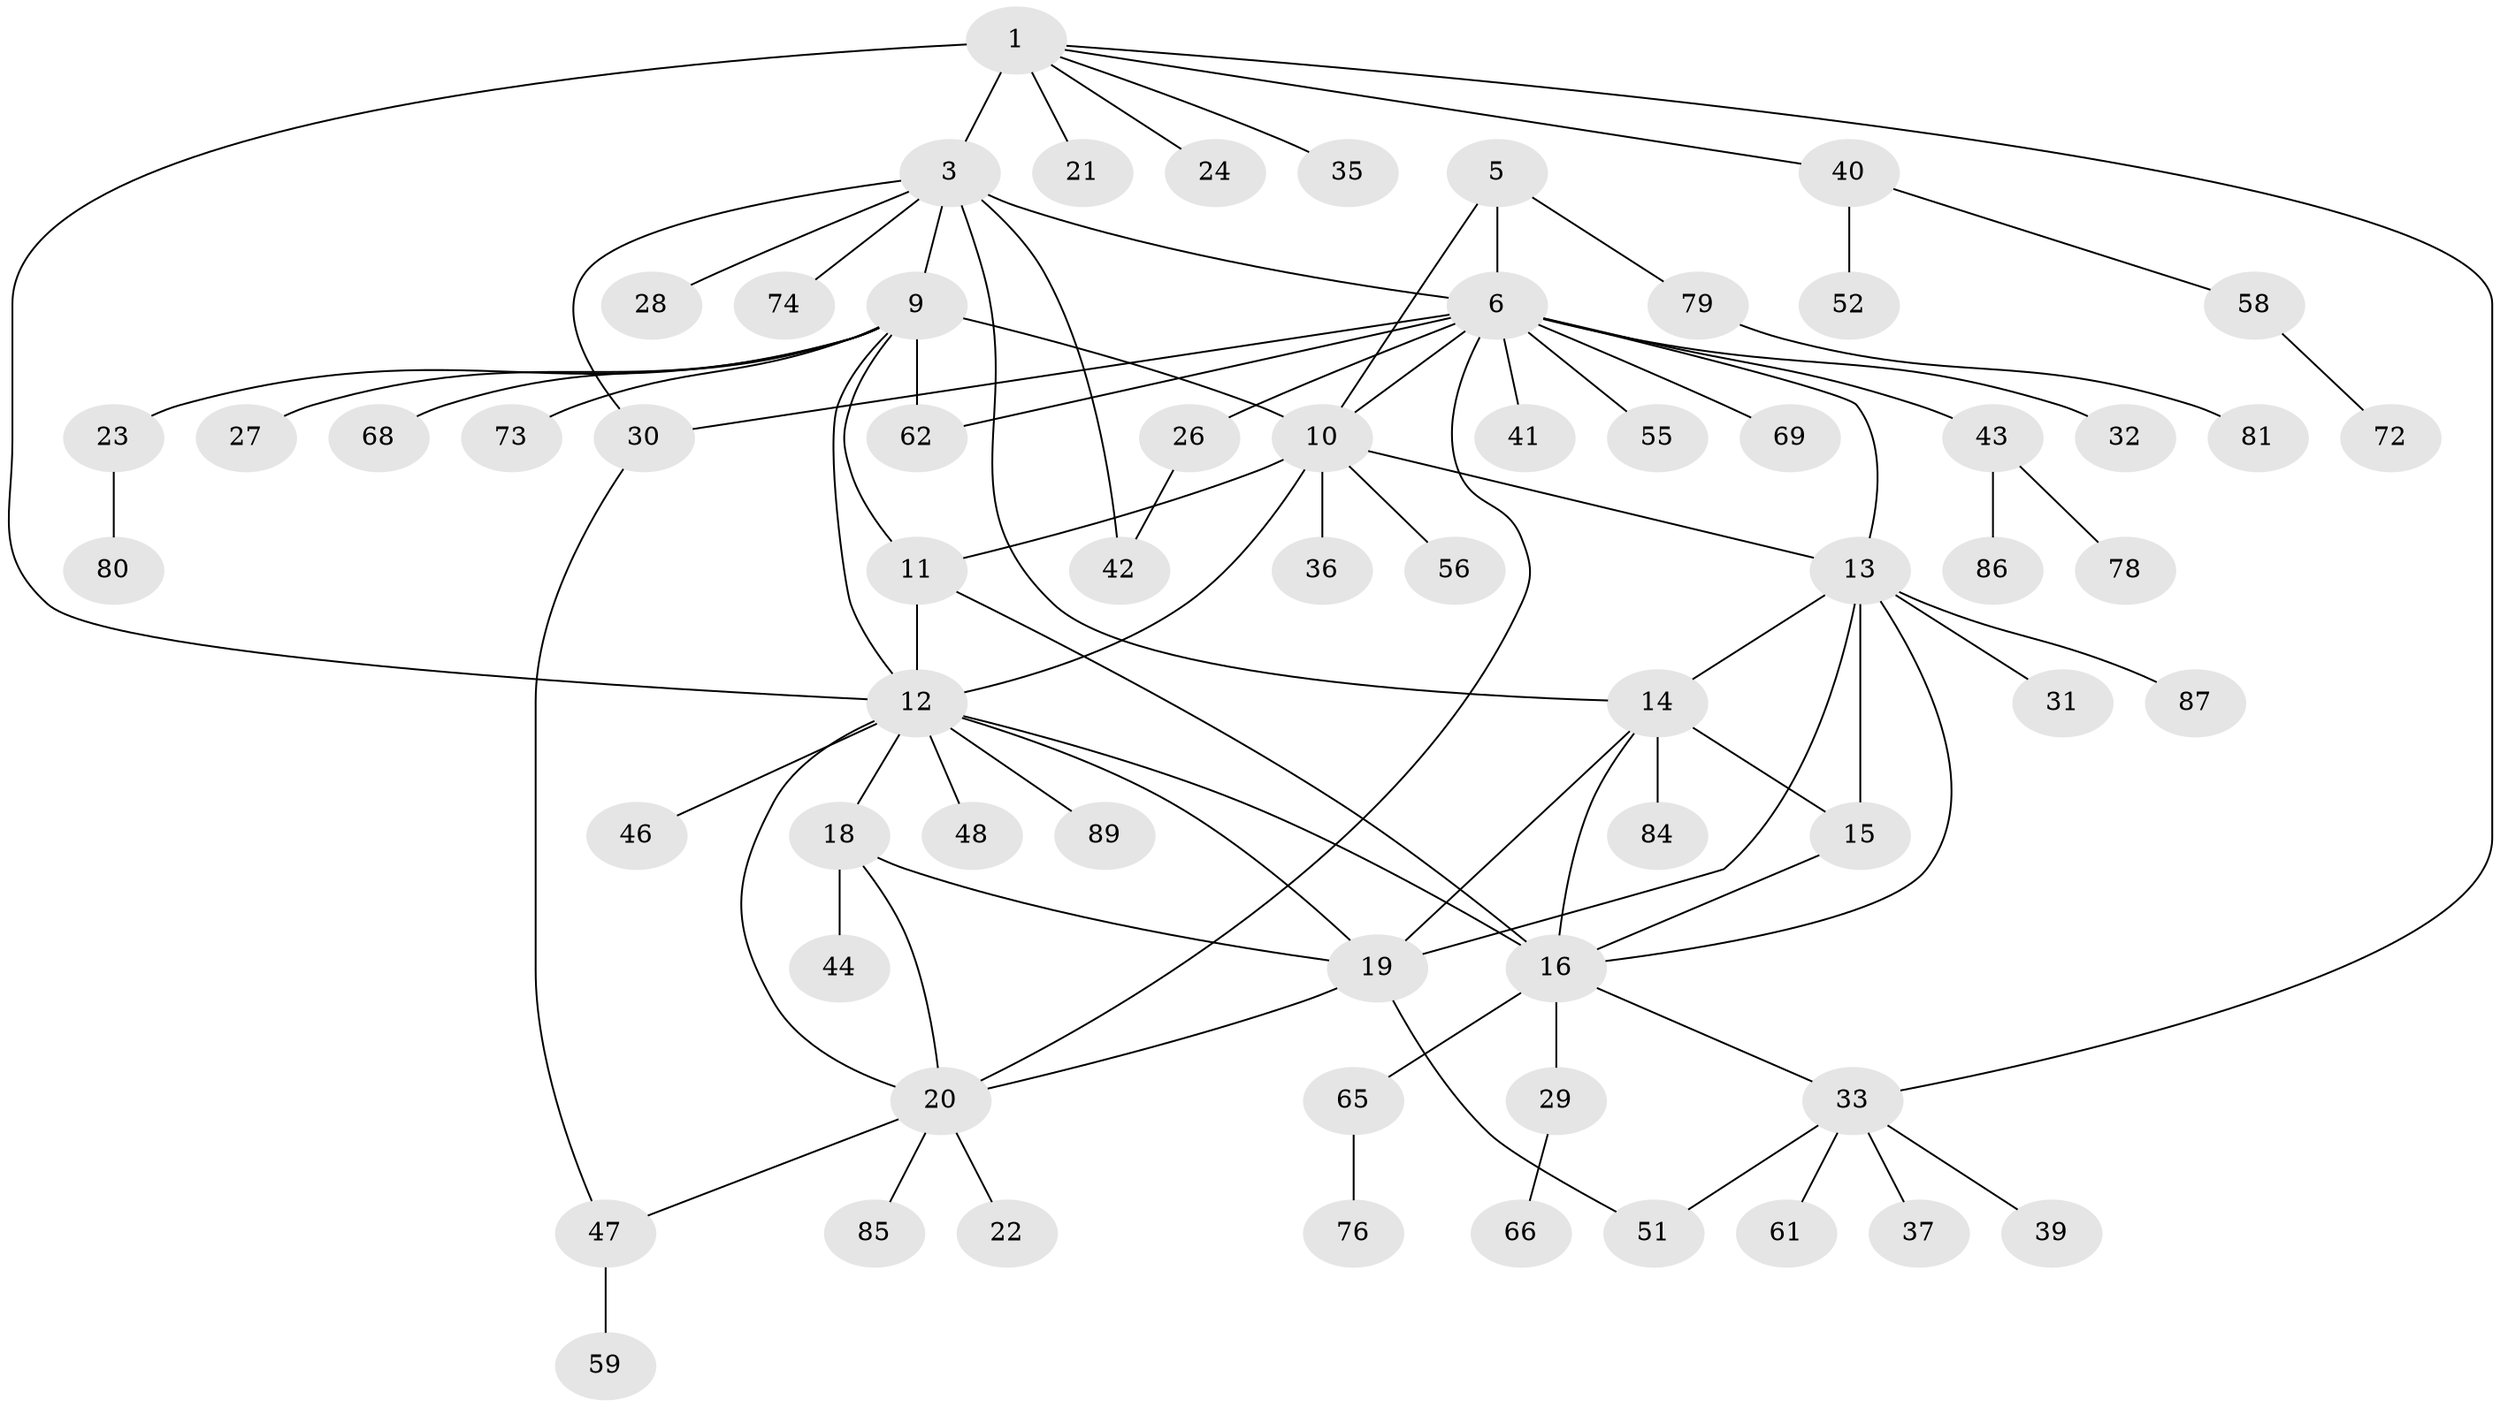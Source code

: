 // Generated by graph-tools (version 1.1) at 2025/52/02/27/25 19:52:22]
// undirected, 64 vertices, 88 edges
graph export_dot {
graph [start="1"]
  node [color=gray90,style=filled];
  1 [super="+2"];
  3 [super="+4"];
  5 [super="+8"];
  6 [super="+7"];
  9 [super="+53"];
  10 [super="+50"];
  11 [super="+38"];
  12 [super="+17"];
  13 [super="+70"];
  14 [super="+83"];
  15;
  16 [super="+25"];
  18 [super="+75"];
  19 [super="+57"];
  20 [super="+88"];
  21;
  22;
  23 [super="+49"];
  24;
  26;
  27;
  28;
  29 [super="+67"];
  30;
  31;
  32;
  33 [super="+34"];
  35 [super="+60"];
  36;
  37;
  39;
  40 [super="+54"];
  41;
  42;
  43 [super="+45"];
  44;
  46;
  47 [super="+64"];
  48;
  51 [super="+82"];
  52;
  55;
  56;
  58 [super="+63"];
  59;
  61;
  62 [super="+77"];
  65;
  66;
  68;
  69 [super="+71"];
  72;
  73;
  74;
  76;
  78;
  79;
  80;
  81;
  84;
  85;
  86;
  87;
  89;
  1 -- 3 [weight=4];
  1 -- 12;
  1 -- 33;
  1 -- 35;
  1 -- 40;
  1 -- 21;
  1 -- 24;
  3 -- 9;
  3 -- 74;
  3 -- 6;
  3 -- 30;
  3 -- 42;
  3 -- 28;
  3 -- 14;
  5 -- 6 [weight=4];
  5 -- 10;
  5 -- 79;
  6 -- 13;
  6 -- 26;
  6 -- 30;
  6 -- 43;
  6 -- 55;
  6 -- 62;
  6 -- 32;
  6 -- 69;
  6 -- 41;
  6 -- 20;
  6 -- 10;
  9 -- 10;
  9 -- 11;
  9 -- 12;
  9 -- 23;
  9 -- 27;
  9 -- 68;
  9 -- 73;
  9 -- 62;
  10 -- 11;
  10 -- 12;
  10 -- 36;
  10 -- 56;
  10 -- 13;
  11 -- 12;
  11 -- 16;
  12 -- 16;
  12 -- 46;
  12 -- 48;
  12 -- 18;
  12 -- 19;
  12 -- 20;
  12 -- 89;
  13 -- 14;
  13 -- 15;
  13 -- 16;
  13 -- 19;
  13 -- 31;
  13 -- 87;
  14 -- 15;
  14 -- 16;
  14 -- 84;
  14 -- 19;
  15 -- 16;
  16 -- 29;
  16 -- 33;
  16 -- 65;
  18 -- 19;
  18 -- 20;
  18 -- 44;
  19 -- 20;
  19 -- 51;
  20 -- 22;
  20 -- 47;
  20 -- 85;
  23 -- 80;
  26 -- 42;
  29 -- 66;
  30 -- 47;
  33 -- 37;
  33 -- 39;
  33 -- 61;
  33 -- 51;
  40 -- 52;
  40 -- 58;
  43 -- 78;
  43 -- 86;
  47 -- 59;
  58 -- 72;
  65 -- 76;
  79 -- 81;
}
